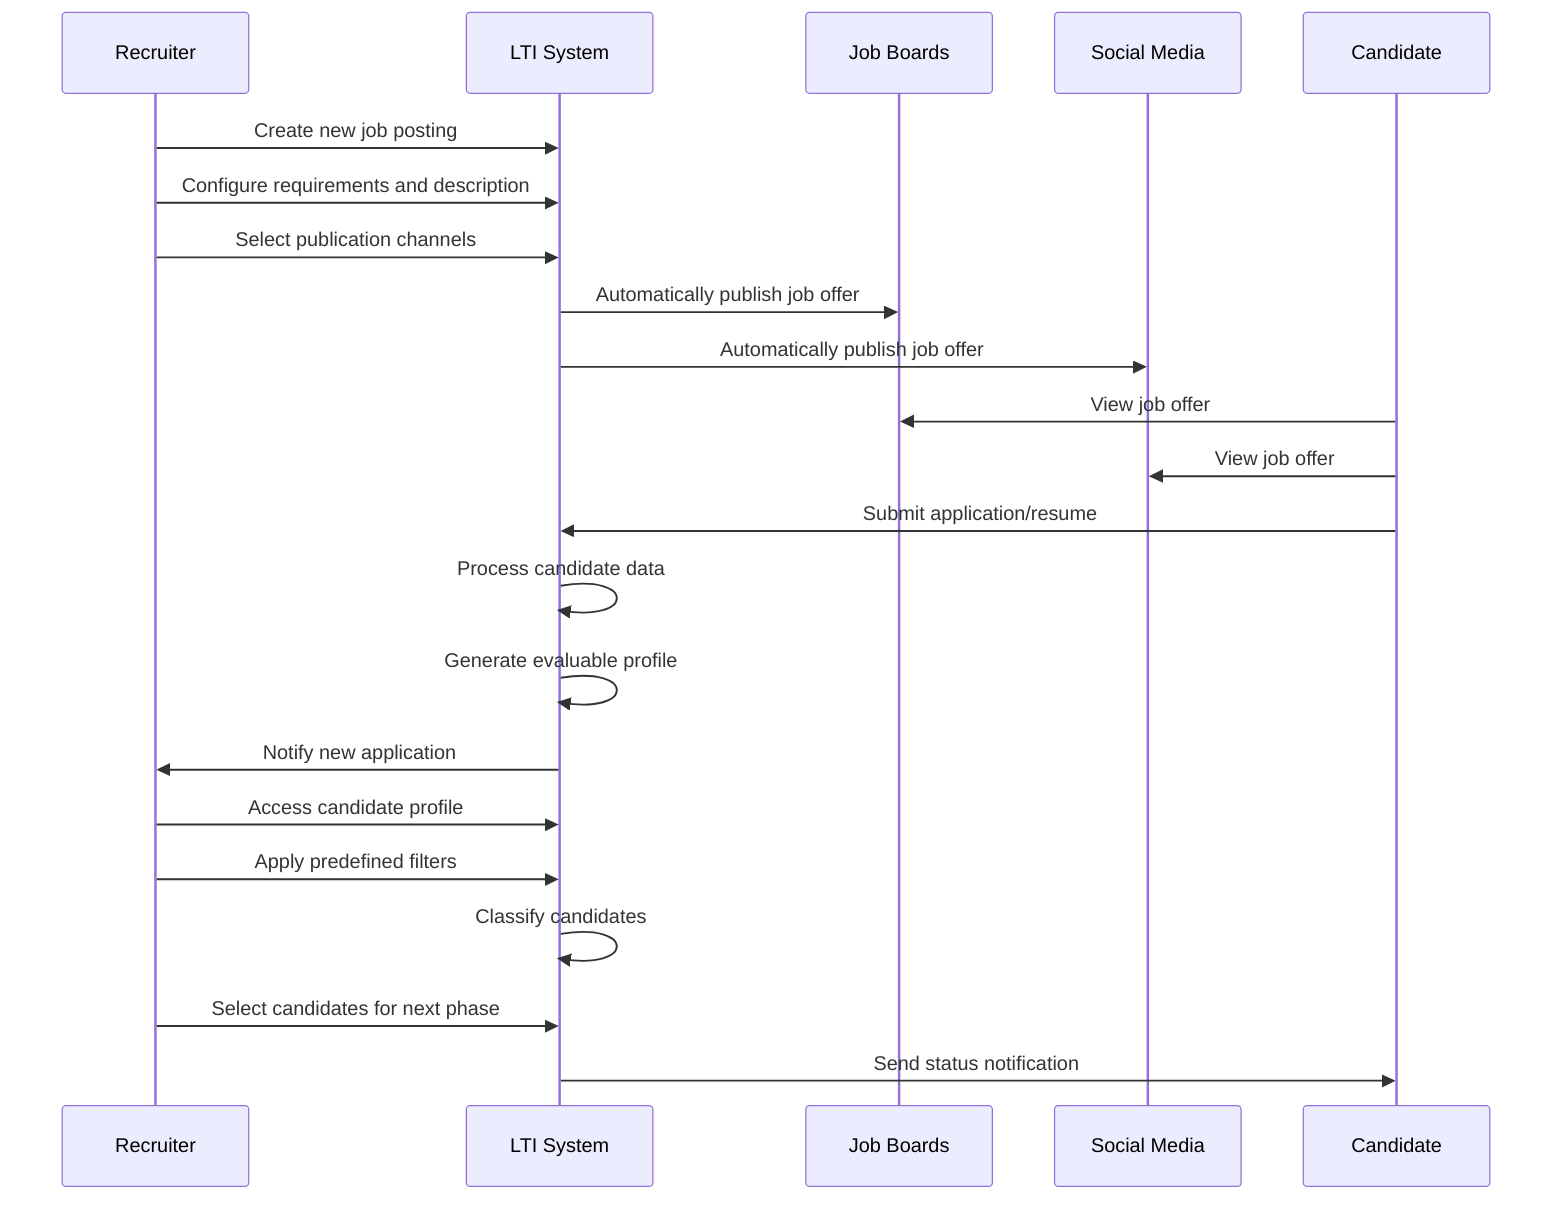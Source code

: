 sequenceDiagram
    participant R as Recruiter
    participant LTI as LTI System
    participant JB as Job Boards
    participant SM as Social Media
    participant C as Candidate

    R->>LTI: Create new job posting
    R->>LTI: Configure requirements and description
    R->>LTI: Select publication channels
    LTI->>JB: Automatically publish job offer
    LTI->>SM: Automatically publish job offer
    C->>JB: View job offer
    C->>SM: View job offer
    C->>LTI: Submit application/resume
    LTI->>LTI: Process candidate data
    LTI->>LTI: Generate evaluable profile
    LTI->>R: Notify new application
    R->>LTI: Access candidate profile
    R->>LTI: Apply predefined filters
    LTI->>LTI: Classify candidates
    R->>LTI: Select candidates for next phase
    LTI->>C: Send status notification